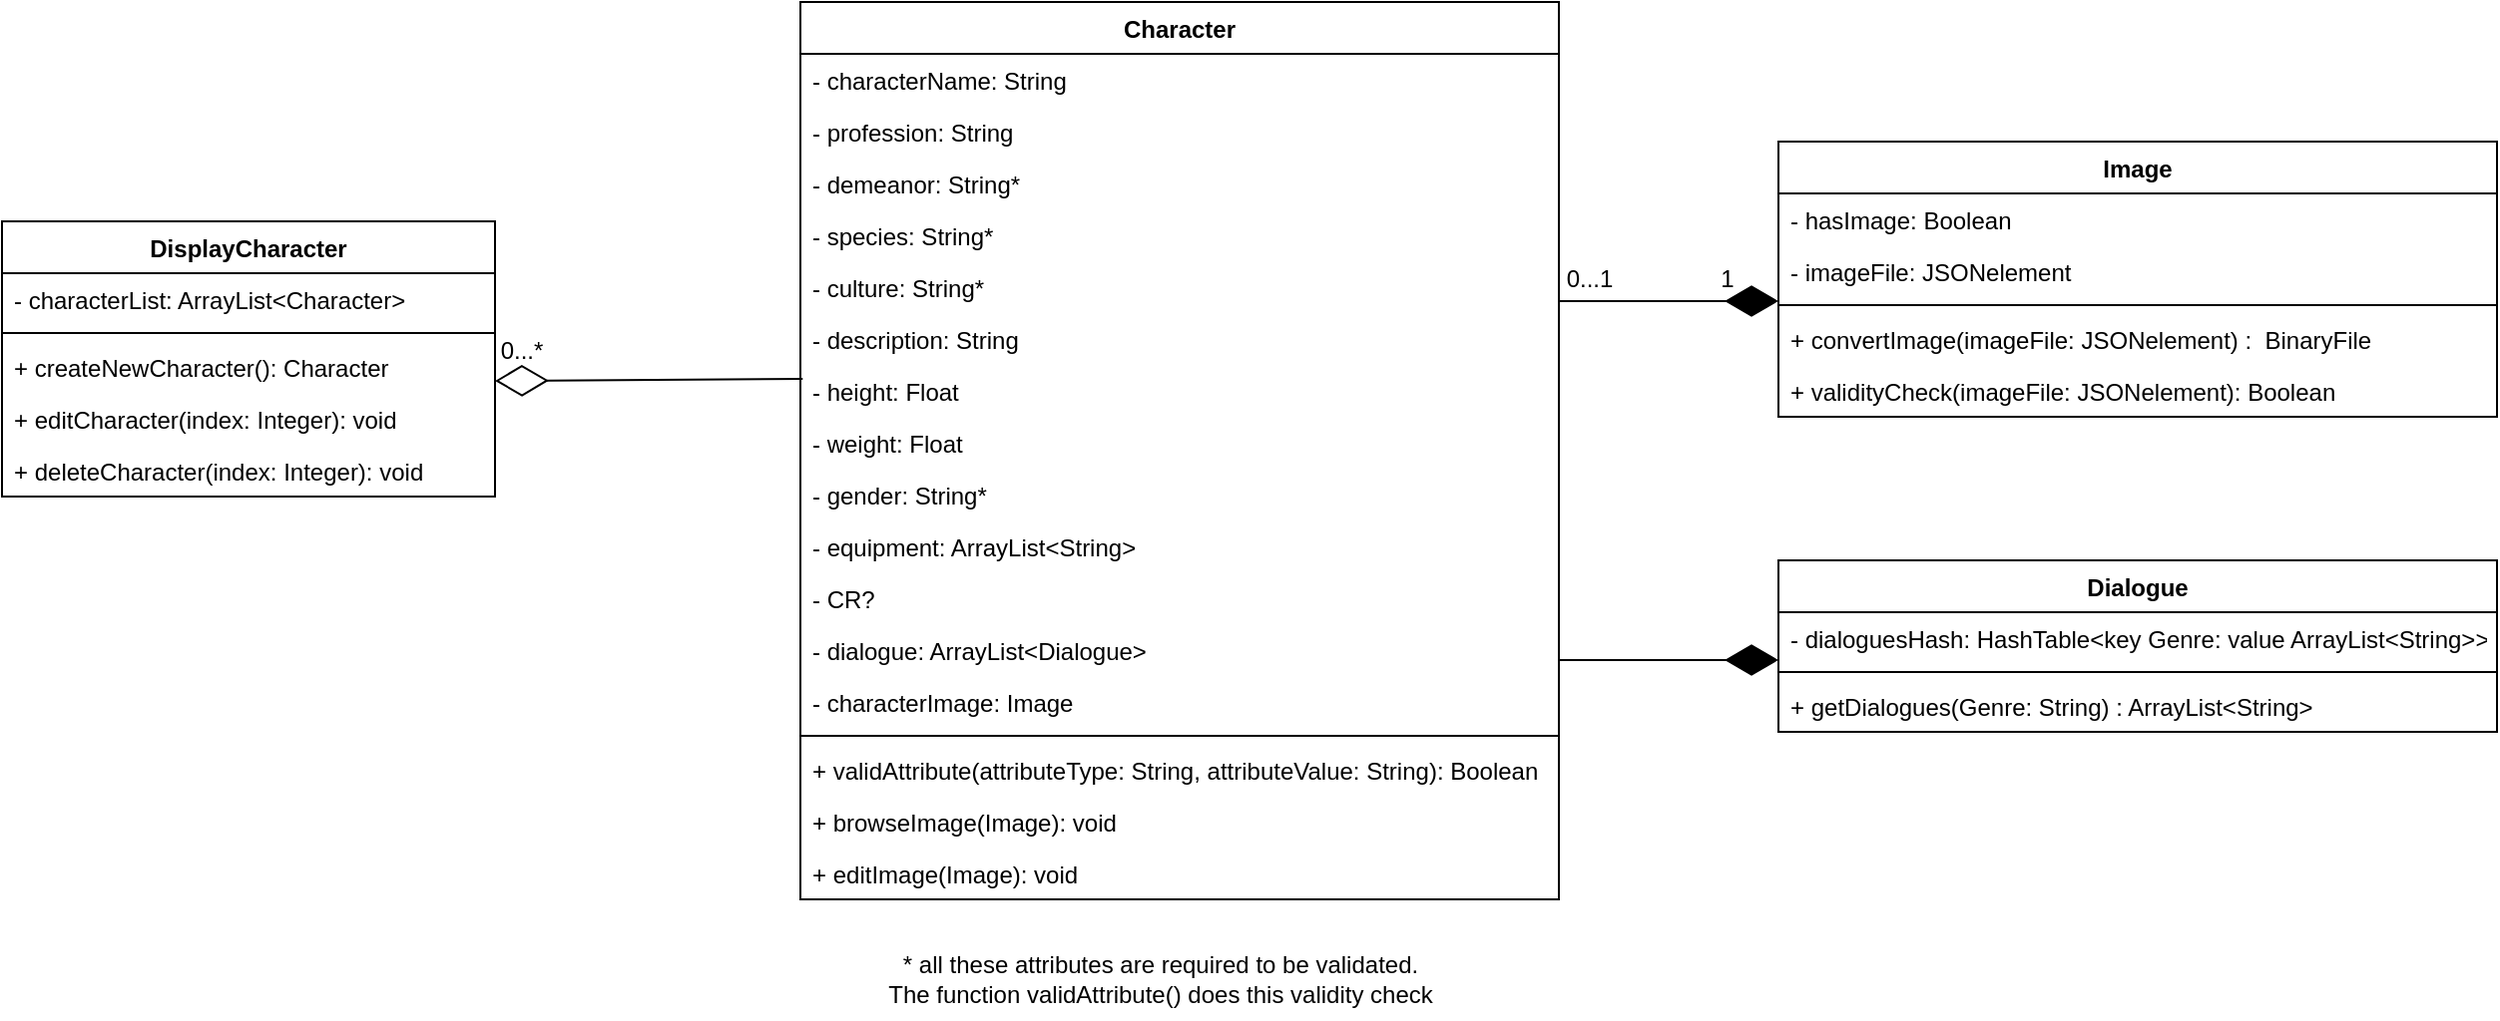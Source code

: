 <mxfile version="20.3.0" type="device"><diagram id="C5RBs43oDa-KdzZeNtuy" name="Page-1"><mxGraphModel dx="2212" dy="721" grid="1" gridSize="10" guides="1" tooltips="1" connect="1" arrows="1" fold="1" page="1" pageScale="1" pageWidth="827" pageHeight="1169" math="0" shadow="0"><root><mxCell id="WIyWlLk6GJQsqaUBKTNV-0"/><mxCell id="WIyWlLk6GJQsqaUBKTNV-1" parent="WIyWlLk6GJQsqaUBKTNV-0"/><mxCell id="zkfFHV4jXpPFQw0GAbJ--0" value="Character" style="swimlane;fontStyle=1;align=center;verticalAlign=top;childLayout=stackLayout;horizontal=1;startSize=26;horizontalStack=0;resizeParent=1;resizeLast=0;collapsible=1;marginBottom=0;rounded=0;shadow=0;strokeWidth=1;" parent="WIyWlLk6GJQsqaUBKTNV-1" vertex="1"><mxGeometry x="-50" y="120" width="380" height="450" as="geometry"><mxRectangle x="230" y="140" width="160" height="26" as="alternateBounds"/></mxGeometry></mxCell><mxCell id="zkfFHV4jXpPFQw0GAbJ--1" value="- characterName: String" style="text;align=left;verticalAlign=top;spacingLeft=4;spacingRight=4;overflow=hidden;rotatable=0;points=[[0,0.5],[1,0.5]];portConstraint=eastwest;" parent="zkfFHV4jXpPFQw0GAbJ--0" vertex="1"><mxGeometry y="26" width="380" height="26" as="geometry"/></mxCell><mxCell id="zkfFHV4jXpPFQw0GAbJ--2" value="- profession: String" style="text;align=left;verticalAlign=top;spacingLeft=4;spacingRight=4;overflow=hidden;rotatable=0;points=[[0,0.5],[1,0.5]];portConstraint=eastwest;rounded=0;shadow=0;html=0;" parent="zkfFHV4jXpPFQw0GAbJ--0" vertex="1"><mxGeometry y="52" width="380" height="26" as="geometry"/></mxCell><mxCell id="zkfFHV4jXpPFQw0GAbJ--3" value="- demeanor: String*" style="text;align=left;verticalAlign=top;spacingLeft=4;spacingRight=4;overflow=hidden;rotatable=0;points=[[0,0.5],[1,0.5]];portConstraint=eastwest;rounded=0;shadow=0;html=0;" parent="zkfFHV4jXpPFQw0GAbJ--0" vertex="1"><mxGeometry y="78" width="380" height="26" as="geometry"/></mxCell><mxCell id="yW2wGMOYQMSR3Fbs9935-0" value="- species: String*" style="text;align=left;verticalAlign=top;spacingLeft=4;spacingRight=4;overflow=hidden;rotatable=0;points=[[0,0.5],[1,0.5]];portConstraint=eastwest;rounded=0;shadow=0;html=0;" vertex="1" parent="zkfFHV4jXpPFQw0GAbJ--0"><mxGeometry y="104" width="380" height="26" as="geometry"/></mxCell><mxCell id="yW2wGMOYQMSR3Fbs9935-2" value="- culture: String*" style="text;align=left;verticalAlign=top;spacingLeft=4;spacingRight=4;overflow=hidden;rotatable=0;points=[[0,0.5],[1,0.5]];portConstraint=eastwest;rounded=0;shadow=0;html=0;" vertex="1" parent="zkfFHV4jXpPFQw0GAbJ--0"><mxGeometry y="130" width="380" height="26" as="geometry"/></mxCell><mxCell id="yW2wGMOYQMSR3Fbs9935-3" value="- description: String " style="text;align=left;verticalAlign=top;spacingLeft=4;spacingRight=4;overflow=hidden;rotatable=0;points=[[0,0.5],[1,0.5]];portConstraint=eastwest;rounded=0;shadow=0;html=0;" vertex="1" parent="zkfFHV4jXpPFQw0GAbJ--0"><mxGeometry y="156" width="380" height="26" as="geometry"/></mxCell><mxCell id="yW2wGMOYQMSR3Fbs9935-4" value="- height: Float" style="text;align=left;verticalAlign=top;spacingLeft=4;spacingRight=4;overflow=hidden;rotatable=0;points=[[0,0.5],[1,0.5]];portConstraint=eastwest;rounded=0;shadow=0;html=0;" vertex="1" parent="zkfFHV4jXpPFQw0GAbJ--0"><mxGeometry y="182" width="380" height="26" as="geometry"/></mxCell><mxCell id="yW2wGMOYQMSR3Fbs9935-5" value="- weight: Float" style="text;align=left;verticalAlign=top;spacingLeft=4;spacingRight=4;overflow=hidden;rotatable=0;points=[[0,0.5],[1,0.5]];portConstraint=eastwest;rounded=0;shadow=0;html=0;" vertex="1" parent="zkfFHV4jXpPFQw0GAbJ--0"><mxGeometry y="208" width="380" height="26" as="geometry"/></mxCell><mxCell id="yW2wGMOYQMSR3Fbs9935-9" value="- gender: String*" style="text;align=left;verticalAlign=top;spacingLeft=4;spacingRight=4;overflow=hidden;rotatable=0;points=[[0,0.5],[1,0.5]];portConstraint=eastwest;rounded=0;shadow=0;html=0;" vertex="1" parent="zkfFHV4jXpPFQw0GAbJ--0"><mxGeometry y="234" width="380" height="26" as="geometry"/></mxCell><mxCell id="yW2wGMOYQMSR3Fbs9935-11" value="- equipment: ArrayList&lt;String&gt;" style="text;align=left;verticalAlign=top;spacingLeft=4;spacingRight=4;overflow=hidden;rotatable=0;points=[[0,0.5],[1,0.5]];portConstraint=eastwest;rounded=0;shadow=0;html=0;" vertex="1" parent="zkfFHV4jXpPFQw0GAbJ--0"><mxGeometry y="260" width="380" height="26" as="geometry"/></mxCell><mxCell id="yW2wGMOYQMSR3Fbs9935-8" value="- CR?" style="text;align=left;verticalAlign=top;spacingLeft=4;spacingRight=4;overflow=hidden;rotatable=0;points=[[0,0.5],[1,0.5]];portConstraint=eastwest;rounded=0;shadow=0;html=0;" vertex="1" parent="zkfFHV4jXpPFQw0GAbJ--0"><mxGeometry y="286" width="380" height="26" as="geometry"/></mxCell><mxCell id="yW2wGMOYQMSR3Fbs9935-10" value="- dialogue: ArrayList&lt;Dialogue&gt;" style="text;align=left;verticalAlign=top;spacingLeft=4;spacingRight=4;overflow=hidden;rotatable=0;points=[[0,0.5],[1,0.5]];portConstraint=eastwest;rounded=0;shadow=0;html=0;" vertex="1" parent="zkfFHV4jXpPFQw0GAbJ--0"><mxGeometry y="312" width="380" height="26" as="geometry"/></mxCell><mxCell id="yW2wGMOYQMSR3Fbs9935-12" value="- characterImage: Image" style="text;align=left;verticalAlign=top;spacingLeft=4;spacingRight=4;overflow=hidden;rotatable=0;points=[[0,0.5],[1,0.5]];portConstraint=eastwest;rounded=0;shadow=0;html=0;" vertex="1" parent="zkfFHV4jXpPFQw0GAbJ--0"><mxGeometry y="338" width="380" height="26" as="geometry"/></mxCell><mxCell id="zkfFHV4jXpPFQw0GAbJ--4" value="" style="line;html=1;strokeWidth=1;align=left;verticalAlign=middle;spacingTop=-1;spacingLeft=3;spacingRight=3;rotatable=0;labelPosition=right;points=[];portConstraint=eastwest;" parent="zkfFHV4jXpPFQw0GAbJ--0" vertex="1"><mxGeometry y="364" width="380" height="8" as="geometry"/></mxCell><mxCell id="yW2wGMOYQMSR3Fbs9935-1" value="+ validAttribute(attributeType: String, attributeValue: String): Boolean" style="text;align=left;verticalAlign=top;spacingLeft=4;spacingRight=4;overflow=hidden;rotatable=0;points=[[0,0.5],[1,0.5]];portConstraint=eastwest;rounded=0;shadow=0;html=0;" vertex="1" parent="zkfFHV4jXpPFQw0GAbJ--0"><mxGeometry y="372" width="380" height="26" as="geometry"/></mxCell><mxCell id="yW2wGMOYQMSR3Fbs9935-40" value="+ browseImage(Image): void" style="text;align=left;verticalAlign=top;spacingLeft=4;spacingRight=4;overflow=hidden;rotatable=0;points=[[0,0.5],[1,0.5]];portConstraint=eastwest;" vertex="1" parent="zkfFHV4jXpPFQw0GAbJ--0"><mxGeometry y="398" width="380" height="26" as="geometry"/></mxCell><mxCell id="zkfFHV4jXpPFQw0GAbJ--5" value="+ editImage(Image): void" style="text;align=left;verticalAlign=top;spacingLeft=4;spacingRight=4;overflow=hidden;rotatable=0;points=[[0,0.5],[1,0.5]];portConstraint=eastwest;" parent="zkfFHV4jXpPFQw0GAbJ--0" vertex="1"><mxGeometry y="424" width="380" height="26" as="geometry"/></mxCell><mxCell id="yW2wGMOYQMSR3Fbs9935-14" value="Image" style="swimlane;fontStyle=1;align=center;verticalAlign=top;childLayout=stackLayout;horizontal=1;startSize=26;horizontalStack=0;resizeParent=1;resizeParentMax=0;resizeLast=0;collapsible=1;marginBottom=0;" vertex="1" parent="WIyWlLk6GJQsqaUBKTNV-1"><mxGeometry x="440" y="190" width="360" height="138" as="geometry"/></mxCell><mxCell id="yW2wGMOYQMSR3Fbs9935-20" value="- hasImage: Boolean" style="text;strokeColor=none;fillColor=none;align=left;verticalAlign=top;spacingLeft=4;spacingRight=4;overflow=hidden;rotatable=0;points=[[0,0.5],[1,0.5]];portConstraint=eastwest;" vertex="1" parent="yW2wGMOYQMSR3Fbs9935-14"><mxGeometry y="26" width="360" height="26" as="geometry"/></mxCell><mxCell id="yW2wGMOYQMSR3Fbs9935-15" value="- imageFile: JSONelement" style="text;strokeColor=none;fillColor=none;align=left;verticalAlign=top;spacingLeft=4;spacingRight=4;overflow=hidden;rotatable=0;points=[[0,0.5],[1,0.5]];portConstraint=eastwest;" vertex="1" parent="yW2wGMOYQMSR3Fbs9935-14"><mxGeometry y="52" width="360" height="26" as="geometry"/></mxCell><mxCell id="yW2wGMOYQMSR3Fbs9935-16" value="" style="line;strokeWidth=1;fillColor=none;align=left;verticalAlign=middle;spacingTop=-1;spacingLeft=3;spacingRight=3;rotatable=0;labelPosition=right;points=[];portConstraint=eastwest;strokeColor=inherit;" vertex="1" parent="yW2wGMOYQMSR3Fbs9935-14"><mxGeometry y="78" width="360" height="8" as="geometry"/></mxCell><mxCell id="yW2wGMOYQMSR3Fbs9935-17" value="+ convertImage(imageFile: JSONelement) :  BinaryFile" style="text;strokeColor=none;fillColor=none;align=left;verticalAlign=top;spacingLeft=4;spacingRight=4;overflow=hidden;rotatable=0;points=[[0,0.5],[1,0.5]];portConstraint=eastwest;" vertex="1" parent="yW2wGMOYQMSR3Fbs9935-14"><mxGeometry y="86" width="360" height="26" as="geometry"/></mxCell><mxCell id="yW2wGMOYQMSR3Fbs9935-18" value="+ validityCheck(imageFile: JSONelement): Boolean" style="text;strokeColor=none;fillColor=none;align=left;verticalAlign=top;spacingLeft=4;spacingRight=4;overflow=hidden;rotatable=0;points=[[0,0.5],[1,0.5]];portConstraint=eastwest;" vertex="1" parent="yW2wGMOYQMSR3Fbs9935-14"><mxGeometry y="112" width="360" height="26" as="geometry"/></mxCell><mxCell id="yW2wGMOYQMSR3Fbs9935-22" value="" style="endArrow=diamondThin;endFill=1;endSize=24;html=1;rounded=0;" edge="1" parent="WIyWlLk6GJQsqaUBKTNV-1"><mxGeometry width="160" relative="1" as="geometry"><mxPoint x="330" y="270" as="sourcePoint"/><mxPoint x="440" y="270" as="targetPoint"/></mxGeometry></mxCell><mxCell id="yW2wGMOYQMSR3Fbs9935-23" value="DisplayCharacter" style="swimlane;fontStyle=1;align=center;verticalAlign=top;childLayout=stackLayout;horizontal=1;startSize=26;horizontalStack=0;resizeParent=1;resizeParentMax=0;resizeLast=0;collapsible=1;marginBottom=0;" vertex="1" parent="WIyWlLk6GJQsqaUBKTNV-1"><mxGeometry x="-450" y="230" width="247" height="138" as="geometry"/></mxCell><mxCell id="yW2wGMOYQMSR3Fbs9935-24" value="- characterList: ArrayList&lt;Character&gt;" style="text;strokeColor=none;fillColor=none;align=left;verticalAlign=top;spacingLeft=4;spacingRight=4;overflow=hidden;rotatable=0;points=[[0,0.5],[1,0.5]];portConstraint=eastwest;" vertex="1" parent="yW2wGMOYQMSR3Fbs9935-23"><mxGeometry y="26" width="247" height="26" as="geometry"/></mxCell><mxCell id="yW2wGMOYQMSR3Fbs9935-25" value="" style="line;strokeWidth=1;fillColor=none;align=left;verticalAlign=middle;spacingTop=-1;spacingLeft=3;spacingRight=3;rotatable=0;labelPosition=right;points=[];portConstraint=eastwest;strokeColor=inherit;" vertex="1" parent="yW2wGMOYQMSR3Fbs9935-23"><mxGeometry y="52" width="247" height="8" as="geometry"/></mxCell><mxCell id="yW2wGMOYQMSR3Fbs9935-26" value="+ createNewCharacter(): Character" style="text;strokeColor=none;fillColor=none;align=left;verticalAlign=top;spacingLeft=4;spacingRight=4;overflow=hidden;rotatable=0;points=[[0,0.5],[1,0.5]];portConstraint=eastwest;" vertex="1" parent="yW2wGMOYQMSR3Fbs9935-23"><mxGeometry y="60" width="247" height="26" as="geometry"/></mxCell><mxCell id="yW2wGMOYQMSR3Fbs9935-28" value="+ editCharacter(index: Integer): void" style="text;strokeColor=none;fillColor=none;align=left;verticalAlign=top;spacingLeft=4;spacingRight=4;overflow=hidden;rotatable=0;points=[[0,0.5],[1,0.5]];portConstraint=eastwest;" vertex="1" parent="yW2wGMOYQMSR3Fbs9935-23"><mxGeometry y="86" width="247" height="26" as="geometry"/></mxCell><mxCell id="yW2wGMOYQMSR3Fbs9935-27" value="+ deleteCharacter(index: Integer): void" style="text;strokeColor=none;fillColor=none;align=left;verticalAlign=top;spacingLeft=4;spacingRight=4;overflow=hidden;rotatable=0;points=[[0,0.5],[1,0.5]];portConstraint=eastwest;" vertex="1" parent="yW2wGMOYQMSR3Fbs9935-23"><mxGeometry y="112" width="247" height="26" as="geometry"/></mxCell><mxCell id="yW2wGMOYQMSR3Fbs9935-29" value="" style="endArrow=diamondThin;endFill=0;endSize=24;html=1;rounded=0;exitX=0.003;exitY=0.269;exitDx=0;exitDy=0;exitPerimeter=0;" edge="1" parent="WIyWlLk6GJQsqaUBKTNV-1" source="yW2wGMOYQMSR3Fbs9935-4"><mxGeometry width="160" relative="1" as="geometry"><mxPoint x="-80" y="310" as="sourcePoint"/><mxPoint x="-203" y="310" as="targetPoint"/></mxGeometry></mxCell><mxCell id="yW2wGMOYQMSR3Fbs9935-30" value="0...*" style="text;html=1;align=center;verticalAlign=middle;resizable=0;points=[];autosize=1;strokeColor=none;fillColor=none;" vertex="1" parent="WIyWlLk6GJQsqaUBKTNV-1"><mxGeometry x="-210" y="280" width="40" height="30" as="geometry"/></mxCell><mxCell id="yW2wGMOYQMSR3Fbs9935-31" value="0...1" style="text;html=1;align=center;verticalAlign=middle;resizable=0;points=[];autosize=1;strokeColor=none;fillColor=none;" vertex="1" parent="WIyWlLk6GJQsqaUBKTNV-1"><mxGeometry x="320" y="244" width="50" height="30" as="geometry"/></mxCell><mxCell id="yW2wGMOYQMSR3Fbs9935-32" value="1" style="text;html=1;align=center;verticalAlign=middle;resizable=0;points=[];autosize=1;strokeColor=none;fillColor=none;" vertex="1" parent="WIyWlLk6GJQsqaUBKTNV-1"><mxGeometry x="399" y="244" width="30" height="30" as="geometry"/></mxCell><mxCell id="yW2wGMOYQMSR3Fbs9935-33" value="* all these attributes are required to be validated.&lt;br&gt;The function validAttribute() does this validity check" style="text;html=1;align=center;verticalAlign=middle;resizable=0;points=[];autosize=1;strokeColor=none;fillColor=none;" vertex="1" parent="WIyWlLk6GJQsqaUBKTNV-1"><mxGeometry x="-20" y="590" width="300" height="40" as="geometry"/></mxCell><mxCell id="yW2wGMOYQMSR3Fbs9935-34" value="Dialogue" style="swimlane;fontStyle=1;align=center;verticalAlign=top;childLayout=stackLayout;horizontal=1;startSize=26;horizontalStack=0;resizeParent=1;resizeParentMax=0;resizeLast=0;collapsible=1;marginBottom=0;" vertex="1" parent="WIyWlLk6GJQsqaUBKTNV-1"><mxGeometry x="440" y="400" width="360" height="86" as="geometry"/></mxCell><mxCell id="yW2wGMOYQMSR3Fbs9935-35" value="- dialoguesHash: HashTable&lt;key Genre: value ArrayList&lt;String&gt;&gt;" style="text;strokeColor=none;fillColor=none;align=left;verticalAlign=top;spacingLeft=4;spacingRight=4;overflow=hidden;rotatable=0;points=[[0,0.5],[1,0.5]];portConstraint=eastwest;" vertex="1" parent="yW2wGMOYQMSR3Fbs9935-34"><mxGeometry y="26" width="360" height="26" as="geometry"/></mxCell><mxCell id="yW2wGMOYQMSR3Fbs9935-36" value="" style="line;strokeWidth=1;fillColor=none;align=left;verticalAlign=middle;spacingTop=-1;spacingLeft=3;spacingRight=3;rotatable=0;labelPosition=right;points=[];portConstraint=eastwest;strokeColor=inherit;" vertex="1" parent="yW2wGMOYQMSR3Fbs9935-34"><mxGeometry y="52" width="360" height="8" as="geometry"/></mxCell><mxCell id="yW2wGMOYQMSR3Fbs9935-37" value="+ getDialogues(Genre: String) : ArrayList&lt;String&gt;" style="text;strokeColor=none;fillColor=none;align=left;verticalAlign=top;spacingLeft=4;spacingRight=4;overflow=hidden;rotatable=0;points=[[0,0.5],[1,0.5]];portConstraint=eastwest;" vertex="1" parent="yW2wGMOYQMSR3Fbs9935-34"><mxGeometry y="60" width="360" height="26" as="geometry"/></mxCell><mxCell id="yW2wGMOYQMSR3Fbs9935-38" value="" style="endArrow=diamondThin;endFill=1;endSize=24;html=1;rounded=0;" edge="1" parent="WIyWlLk6GJQsqaUBKTNV-1"><mxGeometry width="160" relative="1" as="geometry"><mxPoint x="330" y="450" as="sourcePoint"/><mxPoint x="440" y="450" as="targetPoint"/></mxGeometry></mxCell></root></mxGraphModel></diagram></mxfile>